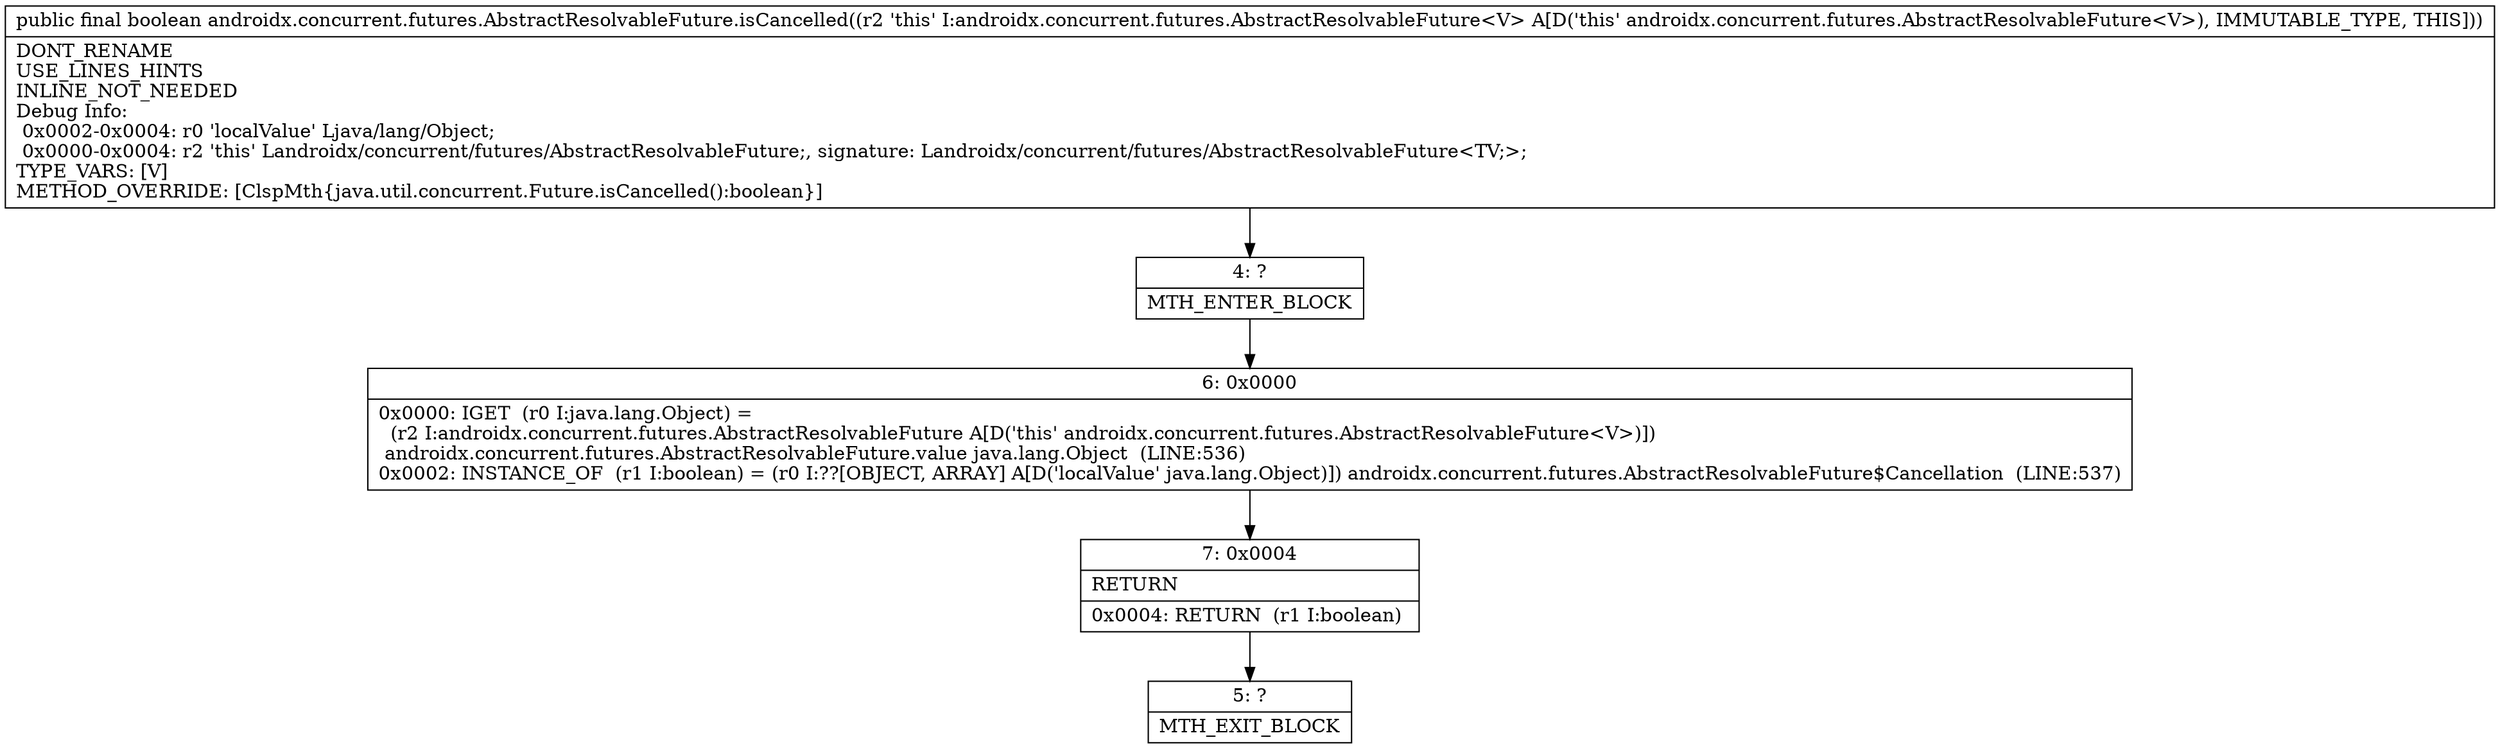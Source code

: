 digraph "CFG forandroidx.concurrent.futures.AbstractResolvableFuture.isCancelled()Z" {
Node_4 [shape=record,label="{4\:\ ?|MTH_ENTER_BLOCK\l}"];
Node_6 [shape=record,label="{6\:\ 0x0000|0x0000: IGET  (r0 I:java.lang.Object) = \l  (r2 I:androidx.concurrent.futures.AbstractResolvableFuture A[D('this' androidx.concurrent.futures.AbstractResolvableFuture\<V\>)])\l androidx.concurrent.futures.AbstractResolvableFuture.value java.lang.Object  (LINE:536)\l0x0002: INSTANCE_OF  (r1 I:boolean) = (r0 I:??[OBJECT, ARRAY] A[D('localValue' java.lang.Object)]) androidx.concurrent.futures.AbstractResolvableFuture$Cancellation  (LINE:537)\l}"];
Node_7 [shape=record,label="{7\:\ 0x0004|RETURN\l|0x0004: RETURN  (r1 I:boolean) \l}"];
Node_5 [shape=record,label="{5\:\ ?|MTH_EXIT_BLOCK\l}"];
MethodNode[shape=record,label="{public final boolean androidx.concurrent.futures.AbstractResolvableFuture.isCancelled((r2 'this' I:androidx.concurrent.futures.AbstractResolvableFuture\<V\> A[D('this' androidx.concurrent.futures.AbstractResolvableFuture\<V\>), IMMUTABLE_TYPE, THIS]))  | DONT_RENAME\lUSE_LINES_HINTS\lINLINE_NOT_NEEDED\lDebug Info:\l  0x0002\-0x0004: r0 'localValue' Ljava\/lang\/Object;\l  0x0000\-0x0004: r2 'this' Landroidx\/concurrent\/futures\/AbstractResolvableFuture;, signature: Landroidx\/concurrent\/futures\/AbstractResolvableFuture\<TV;\>;\lTYPE_VARS: [V]\lMETHOD_OVERRIDE: [ClspMth\{java.util.concurrent.Future.isCancelled():boolean\}]\l}"];
MethodNode -> Node_4;Node_4 -> Node_6;
Node_6 -> Node_7;
Node_7 -> Node_5;
}

